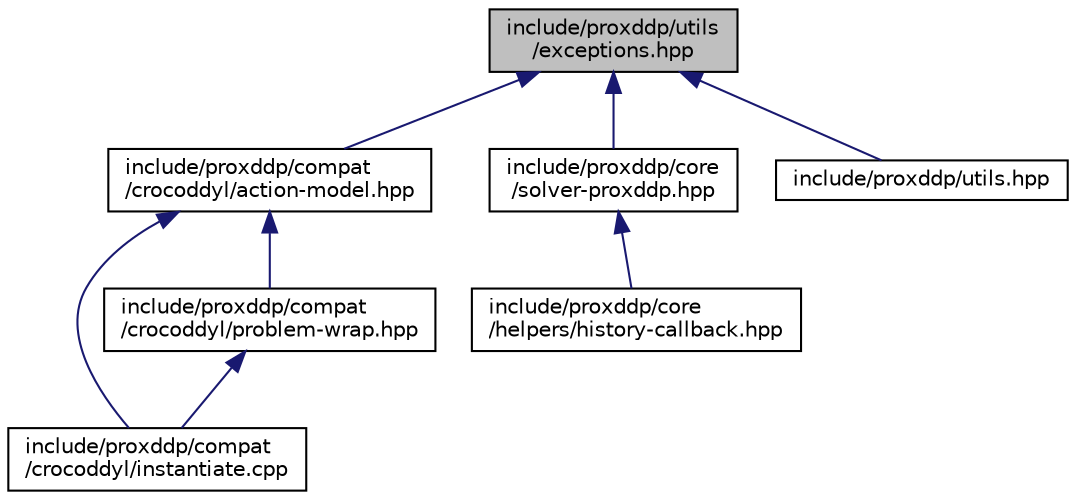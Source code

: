 digraph "include/proxddp/utils/exceptions.hpp"
{
 // LATEX_PDF_SIZE
  bgcolor="transparent";
  edge [fontname="Helvetica",fontsize="10",labelfontname="Helvetica",labelfontsize="10"];
  node [fontname="Helvetica",fontsize="10",shape=record];
  Node1 [label="include/proxddp/utils\l/exceptions.hpp",height=0.2,width=0.4,color="black", fillcolor="grey75", style="filled", fontcolor="black",tooltip=" "];
  Node1 -> Node2 [dir="back",color="midnightblue",fontsize="10",style="solid",fontname="Helvetica"];
  Node2 [label="include/proxddp/compat\l/crocoddyl/action-model.hpp",height=0.2,width=0.4,color="black",URL="$action-model_8hpp.html",tooltip=" "];
  Node2 -> Node3 [dir="back",color="midnightblue",fontsize="10",style="solid",fontname="Helvetica"];
  Node3 [label="include/proxddp/compat\l/crocoddyl/instantiate.cpp",height=0.2,width=0.4,color="black",URL="$instantiate_8cpp.html",tooltip=" "];
  Node2 -> Node4 [dir="back",color="midnightblue",fontsize="10",style="solid",fontname="Helvetica"];
  Node4 [label="include/proxddp/compat\l/crocoddyl/problem-wrap.hpp",height=0.2,width=0.4,color="black",URL="$problem-wrap_8hpp.html",tooltip=" "];
  Node4 -> Node3 [dir="back",color="midnightblue",fontsize="10",style="solid",fontname="Helvetica"];
  Node1 -> Node5 [dir="back",color="midnightblue",fontsize="10",style="solid",fontname="Helvetica"];
  Node5 [label="include/proxddp/core\l/solver-proxddp.hpp",height=0.2,width=0.4,color="black",URL="$solver-proxddp_8hpp.html",tooltip="Definitions for the proximal trajectory optimization algorithm."];
  Node5 -> Node6 [dir="back",color="midnightblue",fontsize="10",style="solid",fontname="Helvetica"];
  Node6 [label="include/proxddp/core\l/helpers/history-callback.hpp",height=0.2,width=0.4,color="black",URL="$history-callback_8hpp.html",tooltip=" "];
  Node1 -> Node7 [dir="back",color="midnightblue",fontsize="10",style="solid",fontname="Helvetica"];
  Node7 [label="include/proxddp/utils.hpp",height=0.2,width=0.4,color="black",URL="$utils_8hpp.html",tooltip=" "];
}

